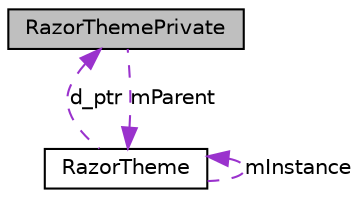 digraph G
{
  edge [fontname="Helvetica",fontsize="10",labelfontname="Helvetica",labelfontsize="10"];
  node [fontname="Helvetica",fontsize="10",shape=record];
  Node1 [label="RazorThemePrivate",height=0.2,width=0.4,color="black", fillcolor="grey75", style="filled" fontcolor="black"];
  Node2 -> Node1 [dir=back,color="darkorchid3",fontsize="10",style="dashed",label="mParent",fontname="Helvetica"];
  Node2 [label="RazorTheme",height=0.2,width=0.4,color="black", fillcolor="white", style="filled",URL="$classRazorTheme.html"];
  Node1 -> Node2 [dir=back,color="darkorchid3",fontsize="10",style="dashed",label="d_ptr",fontname="Helvetica"];
  Node2 -> Node2 [dir=back,color="darkorchid3",fontsize="10",style="dashed",label="mInstance",fontname="Helvetica"];
}
